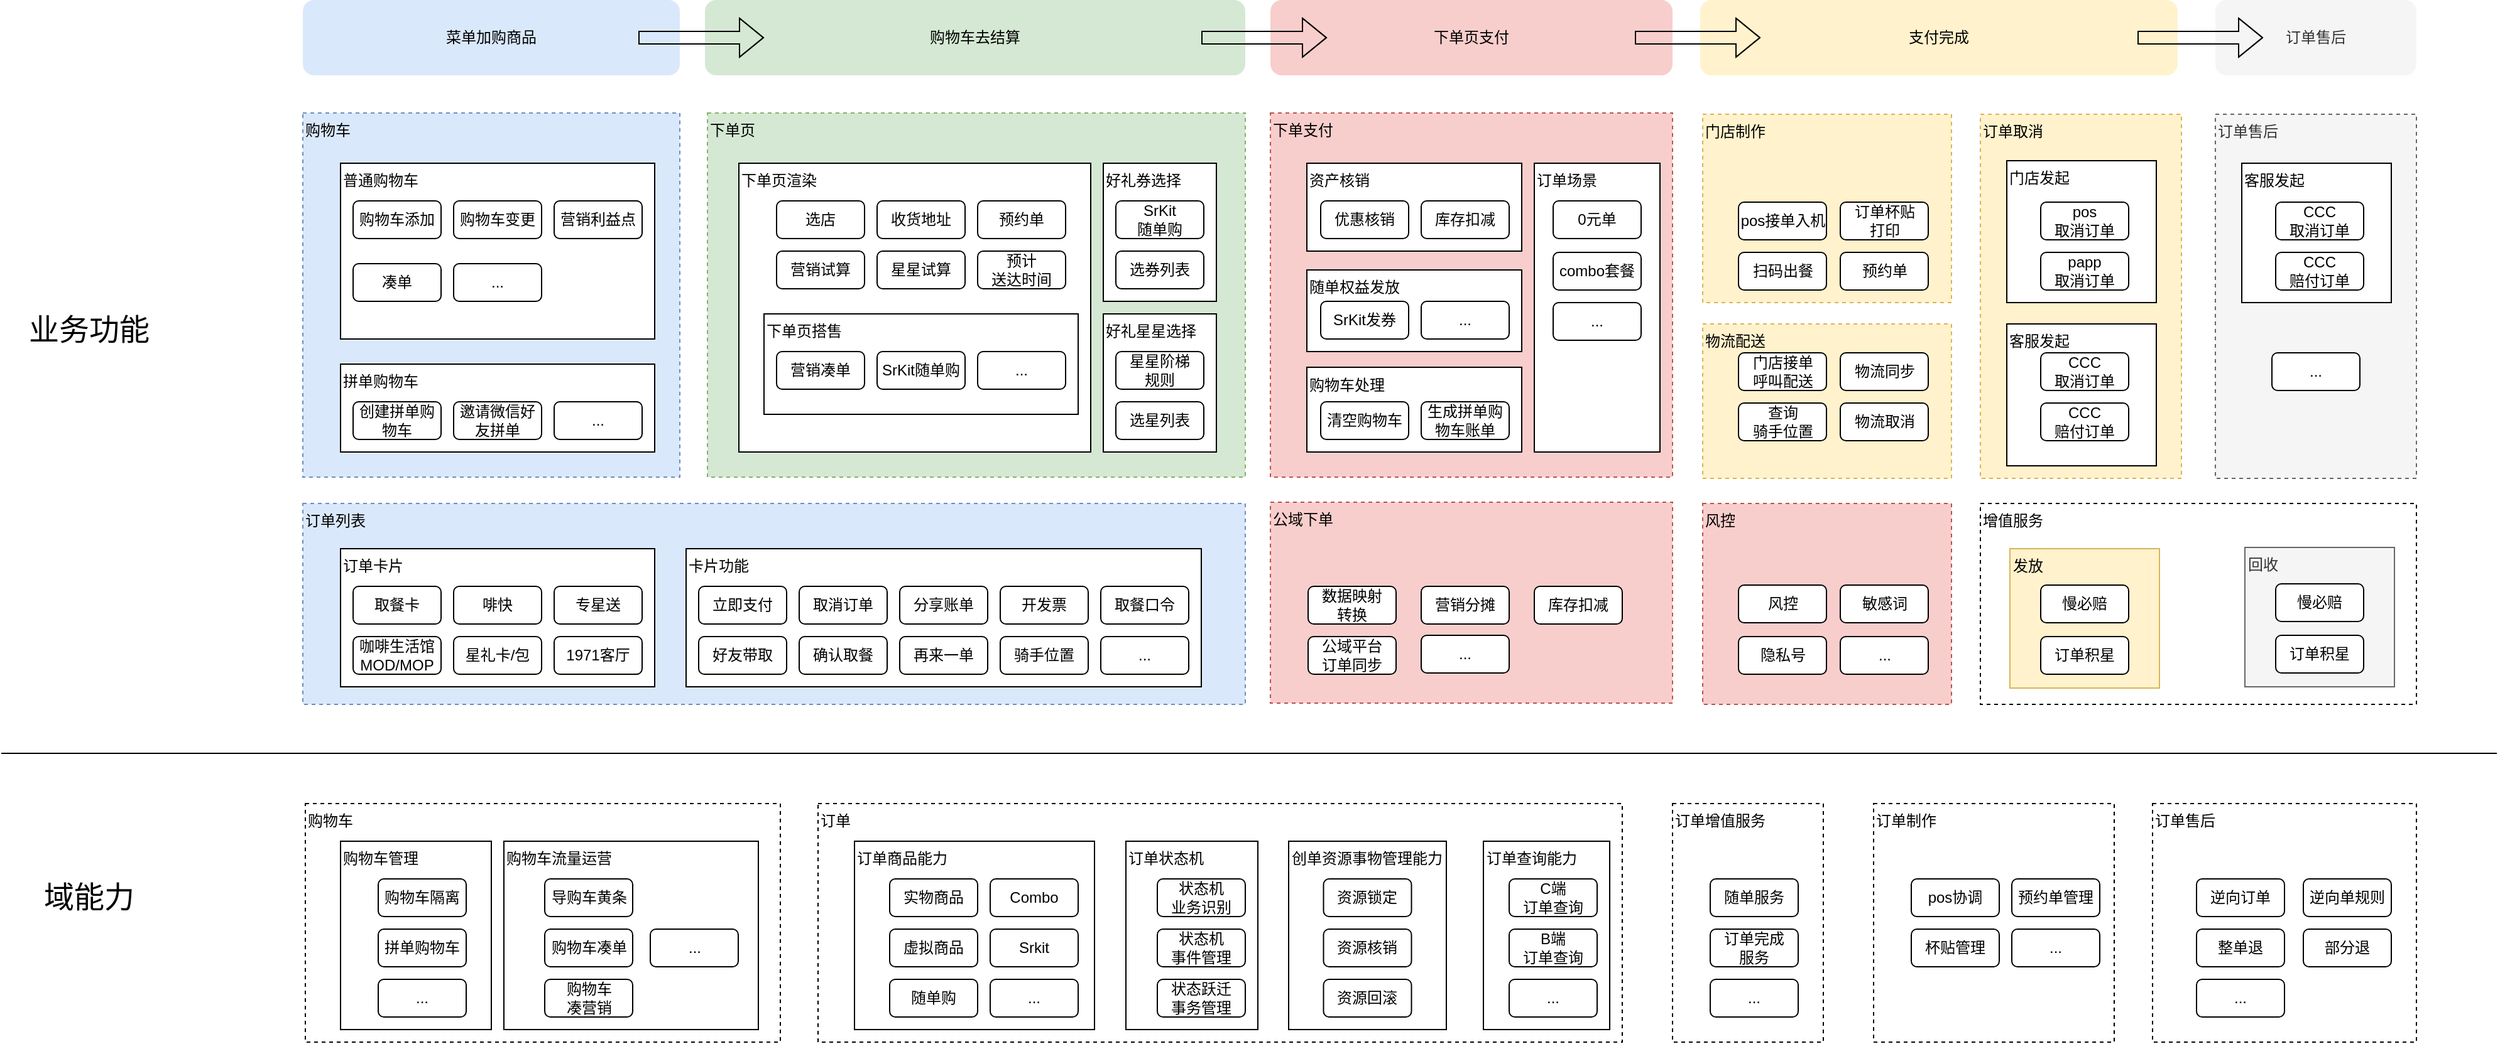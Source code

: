 <mxfile version="24.7.17" pages="3">
  <diagram name="业务架构" id="zM9QdIvhza68kWxz84_e">
    <mxGraphModel dx="2261" dy="1964" grid="1" gridSize="10" guides="1" tooltips="1" connect="1" arrows="1" fold="1" page="1" pageScale="1" pageWidth="827" pageHeight="1169" math="0" shadow="0">
      <root>
        <mxCell id="0" />
        <mxCell id="1" parent="0" />
        <mxCell id="LjXnA-BEZ40m3HbgkDNa-24" value="购物车去结算" style="rounded=1;whiteSpace=wrap;html=1;strokeColor=none;fillColor=#d5e8d4;" parent="1" vertex="1">
          <mxGeometry x="-200" y="-1120" width="430" height="60" as="geometry" />
        </mxCell>
        <mxCell id="QIBOZXKNHfg8SUblGaOP-6" value="购物车" style="rounded=0;whiteSpace=wrap;html=1;align=left;verticalAlign=top;dashed=1;" parent="1" vertex="1">
          <mxGeometry x="-518" y="-480" width="378" height="190" as="geometry" />
        </mxCell>
        <mxCell id="QIBOZXKNHfg8SUblGaOP-27" value="购物车流量运营" style="rounded=0;whiteSpace=wrap;html=1;align=left;verticalAlign=top;" parent="1" vertex="1">
          <mxGeometry x="-360" y="-450" width="202.5" height="150" as="geometry" />
        </mxCell>
        <mxCell id="QIBOZXKNHfg8SUblGaOP-26" value="购物车管理" style="rounded=0;whiteSpace=wrap;html=1;align=left;verticalAlign=top;" parent="1" vertex="1">
          <mxGeometry x="-490" y="-450" width="120" height="150" as="geometry" />
        </mxCell>
        <mxCell id="LjXnA-BEZ40m3HbgkDNa-1" value="下单支付" style="rounded=0;whiteSpace=wrap;html=1;verticalAlign=top;dashed=1;labelPosition=center;verticalLabelPosition=middle;align=left;spacingRight=0;shadow=0;glass=0;horizontal=1;fillColor=#f8cecc;strokeColor=#b85450;" parent="1" vertex="1">
          <mxGeometry x="250" y="-1030" width="320" height="290" as="geometry" />
        </mxCell>
        <mxCell id="QIBOZXKNHfg8SUblGaOP-3" value="订单场景" style="rounded=0;whiteSpace=wrap;html=1;align=left;verticalAlign=top;" parent="1" vertex="1">
          <mxGeometry x="460" y="-990" width="100" height="230" as="geometry" />
        </mxCell>
        <mxCell id="UXn8RysOJU6ISpbpQMmh-13" value="下单页" style="rounded=0;whiteSpace=wrap;html=1;verticalAlign=top;dashed=1;labelPosition=center;verticalLabelPosition=middle;align=left;spacingRight=0;shadow=0;glass=0;horizontal=1;fillColor=#d5e8d4;strokeColor=#82b366;" parent="1" vertex="1">
          <mxGeometry x="-198" y="-1030" width="428" height="290" as="geometry" />
        </mxCell>
        <mxCell id="UXn8RysOJU6ISpbpQMmh-8" value="购物车" style="rounded=0;whiteSpace=wrap;html=1;verticalAlign=top;dashed=1;labelPosition=center;verticalLabelPosition=middle;align=left;spacingRight=0;shadow=0;glass=0;horizontal=1;fillColor=#dae8fc;strokeColor=#6c8ebf;" parent="1" vertex="1">
          <mxGeometry x="-520" y="-1030" width="300" height="290" as="geometry" />
        </mxCell>
        <mxCell id="UXn8RysOJU6ISpbpQMmh-14" value="订单列表" style="rounded=0;whiteSpace=wrap;html=1;verticalAlign=top;dashed=1;labelPosition=center;verticalLabelPosition=middle;align=left;spacingRight=0;shadow=0;glass=0;horizontal=1;fillColor=#dae8fc;strokeColor=#6c8ebf;" parent="1" vertex="1">
          <mxGeometry x="-520" y="-719" width="750" height="160" as="geometry" />
        </mxCell>
        <mxCell id="UXn8RysOJU6ISpbpQMmh-96" value="订单取消" style="rounded=0;whiteSpace=wrap;html=1;verticalAlign=top;labelPosition=center;verticalLabelPosition=middle;align=left;spacingRight=0;shadow=0;glass=0;horizontal=1;dashed=1;fillColor=#fff2cc;strokeColor=#d6b656;" parent="1" vertex="1">
          <mxGeometry x="815" y="-1029" width="160" height="290" as="geometry" />
        </mxCell>
        <mxCell id="UXn8RysOJU6ISpbpQMmh-128" value="风控" style="rounded=0;whiteSpace=wrap;html=1;verticalAlign=top;dashed=1;labelPosition=center;verticalLabelPosition=middle;align=left;spacingRight=0;shadow=0;glass=0;horizontal=1;fillColor=#f8cecc;strokeColor=#b85450;" parent="1" vertex="1">
          <mxGeometry x="594" y="-719" width="198" height="160" as="geometry" />
        </mxCell>
        <mxCell id="UXn8RysOJU6ISpbpQMmh-133" value="门店制作" style="rounded=0;whiteSpace=wrap;html=1;verticalAlign=top;dashed=1;labelPosition=center;verticalLabelPosition=middle;align=left;spacingRight=0;shadow=0;glass=0;horizontal=1;fillColor=#fff2cc;strokeColor=#d6b656;" parent="1" vertex="1">
          <mxGeometry x="594" y="-1029" width="198" height="150" as="geometry" />
        </mxCell>
        <mxCell id="UXn8RysOJU6ISpbpQMmh-134" value="物流配送" style="rounded=0;whiteSpace=wrap;html=1;verticalAlign=top;dashed=1;labelPosition=center;verticalLabelPosition=middle;align=left;spacingRight=0;shadow=0;glass=0;horizontal=1;fillColor=#fff2cc;strokeColor=#d6b656;" parent="1" vertex="1">
          <mxGeometry x="594" y="-862" width="198" height="123" as="geometry" />
        </mxCell>
        <mxCell id="UXn8RysOJU6ISpbpQMmh-154" value="增值服务" style="rounded=0;whiteSpace=wrap;html=1;verticalAlign=top;dashed=1;labelPosition=center;verticalLabelPosition=middle;align=left;spacingRight=0;shadow=0;glass=0;horizontal=1;" parent="1" vertex="1">
          <mxGeometry x="815" y="-719" width="347" height="160" as="geometry" />
        </mxCell>
        <mxCell id="LjXnA-BEZ40m3HbgkDNa-3" value="公域下单" style="rounded=0;whiteSpace=wrap;html=1;verticalAlign=top;dashed=1;labelPosition=center;verticalLabelPosition=middle;align=left;spacingRight=0;shadow=0;glass=0;horizontal=1;fillColor=#f8cecc;strokeColor=#b85450;" parent="1" vertex="1">
          <mxGeometry x="250" y="-720" width="320" height="160" as="geometry" />
        </mxCell>
        <mxCell id="LjXnA-BEZ40m3HbgkDNa-41" value="订单售后" style="rounded=0;whiteSpace=wrap;html=1;verticalAlign=top;dashed=1;labelPosition=center;verticalLabelPosition=middle;align=left;spacingRight=0;shadow=0;glass=0;horizontal=1;fillColor=#f5f5f5;fontColor=#333333;strokeColor=#666666;" parent="1" vertex="1">
          <mxGeometry x="1002" y="-1029" width="160" height="290" as="geometry" />
        </mxCell>
        <mxCell id="LjXnA-BEZ40m3HbgkDNa-20" value="购物车处理" style="rounded=0;whiteSpace=wrap;html=1;align=left;verticalAlign=top;" parent="1" vertex="1">
          <mxGeometry x="279" y="-827.5" width="171" height="67.5" as="geometry" />
        </mxCell>
        <mxCell id="LjXnA-BEZ40m3HbgkDNa-19" value="随单权益发放" style="rounded=0;whiteSpace=wrap;html=1;align=left;verticalAlign=top;" parent="1" vertex="1">
          <mxGeometry x="279" y="-905" width="171" height="65" as="geometry" />
        </mxCell>
        <mxCell id="LjXnA-BEZ40m3HbgkDNa-18" value="资产核销" style="rounded=0;whiteSpace=wrap;html=1;align=left;verticalAlign=top;" parent="1" vertex="1">
          <mxGeometry x="279" y="-990" width="171" height="70" as="geometry" />
        </mxCell>
        <mxCell id="UXn8RysOJU6ISpbpQMmh-153" value="门店发起" style="rounded=0;whiteSpace=wrap;html=1;verticalAlign=top;labelPosition=center;verticalLabelPosition=middle;align=left;spacingRight=0;shadow=0;glass=0;horizontal=1;" parent="1" vertex="1">
          <mxGeometry x="836" y="-992" width="119" height="113" as="geometry" />
        </mxCell>
        <mxCell id="UXn8RysOJU6ISpbpQMmh-151" value="客服发起" style="rounded=0;whiteSpace=wrap;html=1;verticalAlign=top;labelPosition=center;verticalLabelPosition=middle;align=left;spacingRight=0;shadow=0;glass=0;horizontal=1;" parent="1" vertex="1">
          <mxGeometry x="836" y="-862" width="119" height="113" as="geometry" />
        </mxCell>
        <mxCell id="UXn8RysOJU6ISpbpQMmh-7" value="拼单购物车" style="rounded=0;whiteSpace=wrap;html=1;align=left;verticalAlign=top;" parent="1" vertex="1">
          <mxGeometry x="-490" y="-830" width="250" height="70" as="geometry" />
        </mxCell>
        <mxCell id="UXn8RysOJU6ISpbpQMmh-20" value="创建&lt;span style=&quot;background-color: initial;&quot;&gt;拼单购物车&lt;/span&gt;" style="rounded=1;whiteSpace=wrap;html=1;" parent="1" vertex="1">
          <mxGeometry x="-480" y="-800" width="70" height="30" as="geometry" />
        </mxCell>
        <mxCell id="UXn8RysOJU6ISpbpQMmh-21" value="邀请&lt;span style=&quot;background-color: initial;&quot;&gt;微信好友拼单&lt;/span&gt;" style="rounded=1;whiteSpace=wrap;html=1;" parent="1" vertex="1">
          <mxGeometry x="-400" y="-800" width="70" height="30" as="geometry" />
        </mxCell>
        <mxCell id="UXn8RysOJU6ISpbpQMmh-23" value="普通购物车" style="rounded=0;whiteSpace=wrap;html=1;align=left;verticalAlign=top;" parent="1" vertex="1">
          <mxGeometry x="-490" y="-990" width="250" height="140" as="geometry" />
        </mxCell>
        <mxCell id="UXn8RysOJU6ISpbpQMmh-24" value="购物车添加" style="rounded=1;whiteSpace=wrap;html=1;" parent="1" vertex="1">
          <mxGeometry x="-480" y="-960" width="70" height="30" as="geometry" />
        </mxCell>
        <mxCell id="UXn8RysOJU6ISpbpQMmh-25" value="购物车变更" style="rounded=1;whiteSpace=wrap;html=1;" parent="1" vertex="1">
          <mxGeometry x="-400" y="-960" width="70" height="30" as="geometry" />
        </mxCell>
        <mxCell id="UXn8RysOJU6ISpbpQMmh-26" value="..." style="rounded=1;whiteSpace=wrap;html=1;" parent="1" vertex="1">
          <mxGeometry x="-400" y="-910" width="70" height="30" as="geometry" />
        </mxCell>
        <mxCell id="UXn8RysOJU6ISpbpQMmh-27" value="..." style="rounded=1;whiteSpace=wrap;html=1;" parent="1" vertex="1">
          <mxGeometry x="-320" y="-800" width="70" height="30" as="geometry" />
        </mxCell>
        <mxCell id="UXn8RysOJU6ISpbpQMmh-29" value="营销利益点" style="rounded=1;whiteSpace=wrap;html=1;" parent="1" vertex="1">
          <mxGeometry x="-320" y="-960" width="70" height="30" as="geometry" />
        </mxCell>
        <mxCell id="UXn8RysOJU6ISpbpQMmh-30" value="凑单" style="rounded=1;whiteSpace=wrap;html=1;" parent="1" vertex="1">
          <mxGeometry x="-480" y="-910" width="70" height="30" as="geometry" />
        </mxCell>
        <mxCell id="UXn8RysOJU6ISpbpQMmh-53" value="订单&lt;span style=&quot;background-color: initial;&quot;&gt;卡片&lt;/span&gt;" style="rounded=0;whiteSpace=wrap;html=1;align=left;verticalAlign=top;" parent="1" vertex="1">
          <mxGeometry x="-490" y="-683" width="250" height="110" as="geometry" />
        </mxCell>
        <mxCell id="UXn8RysOJU6ISpbpQMmh-61" value="下单页渲染" style="rounded=0;whiteSpace=wrap;html=1;align=left;verticalAlign=top;" parent="1" vertex="1">
          <mxGeometry x="-173" y="-990" width="280" height="230" as="geometry" />
        </mxCell>
        <mxCell id="UXn8RysOJU6ISpbpQMmh-62" value="好礼星星选择" style="rounded=0;whiteSpace=wrap;html=1;align=left;verticalAlign=top;" parent="1" vertex="1">
          <mxGeometry x="117" y="-870" width="90" height="110" as="geometry" />
        </mxCell>
        <mxCell id="UXn8RysOJU6ISpbpQMmh-63" value="星星&lt;span style=&quot;background-color: initial;&quot;&gt;阶梯&lt;/span&gt;&lt;div&gt;&lt;span style=&quot;background-color: initial;&quot;&gt;规则&lt;/span&gt;&lt;/div&gt;" style="rounded=1;whiteSpace=wrap;html=1;" parent="1" vertex="1">
          <mxGeometry x="127" y="-840" width="70" height="30" as="geometry" />
        </mxCell>
        <mxCell id="UXn8RysOJU6ISpbpQMmh-64" value="选星列表" style="rounded=1;whiteSpace=wrap;html=1;" parent="1" vertex="1">
          <mxGeometry x="127" y="-800" width="70" height="30" as="geometry" />
        </mxCell>
        <mxCell id="UXn8RysOJU6ISpbpQMmh-65" value="下单页搭售" style="rounded=0;whiteSpace=wrap;html=1;align=left;verticalAlign=top;" parent="1" vertex="1">
          <mxGeometry x="-153" y="-870" width="250" height="80" as="geometry" />
        </mxCell>
        <mxCell id="UXn8RysOJU6ISpbpQMmh-66" value="营销凑单" style="rounded=1;whiteSpace=wrap;html=1;" parent="1" vertex="1">
          <mxGeometry x="-143" y="-840" width="70" height="30" as="geometry" />
        </mxCell>
        <mxCell id="UXn8RysOJU6ISpbpQMmh-67" value="SrKit随单购" style="rounded=1;whiteSpace=wrap;html=1;" parent="1" vertex="1">
          <mxGeometry x="-63" y="-840" width="70" height="30" as="geometry" />
        </mxCell>
        <mxCell id="UXn8RysOJU6ISpbpQMmh-68" value="..." style="rounded=1;whiteSpace=wrap;html=1;" parent="1" vertex="1">
          <mxGeometry x="17" y="-840" width="70" height="30" as="geometry" />
        </mxCell>
        <mxCell id="UXn8RysOJU6ISpbpQMmh-69" value="好礼券选择" style="rounded=0;whiteSpace=wrap;html=1;align=left;verticalAlign=top;" parent="1" vertex="1">
          <mxGeometry x="117" y="-990" width="90" height="110" as="geometry" />
        </mxCell>
        <mxCell id="UXn8RysOJU6ISpbpQMmh-70" value="SrKit&lt;div&gt;随单购&lt;/div&gt;" style="rounded=1;whiteSpace=wrap;html=1;" parent="1" vertex="1">
          <mxGeometry x="127" y="-960" width="70" height="30" as="geometry" />
        </mxCell>
        <mxCell id="UXn8RysOJU6ISpbpQMmh-71" value="选券列表" style="rounded=1;whiteSpace=wrap;html=1;" parent="1" vertex="1">
          <mxGeometry x="127" y="-920" width="70" height="30" as="geometry" />
        </mxCell>
        <mxCell id="UXn8RysOJU6ISpbpQMmh-72" value="选店" style="rounded=1;whiteSpace=wrap;html=1;" parent="1" vertex="1">
          <mxGeometry x="-143" y="-960" width="70" height="30" as="geometry" />
        </mxCell>
        <mxCell id="UXn8RysOJU6ISpbpQMmh-73" value="收货地址" style="rounded=1;whiteSpace=wrap;html=1;" parent="1" vertex="1">
          <mxGeometry x="-63" y="-960" width="70" height="30" as="geometry" />
        </mxCell>
        <mxCell id="UXn8RysOJU6ISpbpQMmh-74" value="预约单" style="rounded=1;whiteSpace=wrap;html=1;" parent="1" vertex="1">
          <mxGeometry x="17" y="-960" width="70" height="30" as="geometry" />
        </mxCell>
        <mxCell id="UXn8RysOJU6ISpbpQMmh-75" value="营销试算" style="rounded=1;whiteSpace=wrap;html=1;" parent="1" vertex="1">
          <mxGeometry x="-143" y="-920" width="70" height="30" as="geometry" />
        </mxCell>
        <mxCell id="UXn8RysOJU6ISpbpQMmh-76" value="星星试算" style="rounded=1;whiteSpace=wrap;html=1;" parent="1" vertex="1">
          <mxGeometry x="-63" y="-920" width="70" height="30" as="geometry" />
        </mxCell>
        <mxCell id="UXn8RysOJU6ISpbpQMmh-77" value="预计&lt;div&gt;送达时间&lt;/div&gt;" style="rounded=1;whiteSpace=wrap;html=1;" parent="1" vertex="1">
          <mxGeometry x="17" y="-920" width="70" height="30" as="geometry" />
        </mxCell>
        <mxCell id="UXn8RysOJU6ISpbpQMmh-78" value="卡片&lt;span style=&quot;background-color: initial;&quot;&gt;功能&lt;/span&gt;" style="rounded=0;whiteSpace=wrap;html=1;align=left;verticalAlign=top;" parent="1" vertex="1">
          <mxGeometry x="-215" y="-683" width="410" height="110" as="geometry" />
        </mxCell>
        <mxCell id="UXn8RysOJU6ISpbpQMmh-79" value="取餐卡" style="rounded=1;whiteSpace=wrap;html=1;" parent="1" vertex="1">
          <mxGeometry x="-480" y="-653" width="70" height="30" as="geometry" />
        </mxCell>
        <mxCell id="UXn8RysOJU6ISpbpQMmh-80" value="啡快" style="rounded=1;whiteSpace=wrap;html=1;" parent="1" vertex="1">
          <mxGeometry x="-400" y="-653" width="70" height="30" as="geometry" />
        </mxCell>
        <mxCell id="UXn8RysOJU6ISpbpQMmh-81" value="咖啡生活馆&lt;div&gt;MOD/MOP&lt;/div&gt;" style="rounded=1;whiteSpace=wrap;html=1;" parent="1" vertex="1">
          <mxGeometry x="-480" y="-613" width="70" height="30" as="geometry" />
        </mxCell>
        <mxCell id="UXn8RysOJU6ISpbpQMmh-82" value="星礼卡/包" style="rounded=1;whiteSpace=wrap;html=1;" parent="1" vertex="1">
          <mxGeometry x="-400" y="-613" width="70" height="30" as="geometry" />
        </mxCell>
        <mxCell id="UXn8RysOJU6ISpbpQMmh-83" value="专星送" style="rounded=1;whiteSpace=wrap;html=1;" parent="1" vertex="1">
          <mxGeometry x="-320" y="-653" width="70" height="30" as="geometry" />
        </mxCell>
        <mxCell id="UXn8RysOJU6ISpbpQMmh-84" value="1971客厅" style="rounded=1;whiteSpace=wrap;html=1;" parent="1" vertex="1">
          <mxGeometry x="-320" y="-613" width="70" height="30" as="geometry" />
        </mxCell>
        <mxCell id="UXn8RysOJU6ISpbpQMmh-85" value="立即支付" style="rounded=1;whiteSpace=wrap;html=1;" parent="1" vertex="1">
          <mxGeometry x="-205" y="-653" width="70" height="30" as="geometry" />
        </mxCell>
        <mxCell id="UXn8RysOJU6ISpbpQMmh-86" value="取消订单" style="rounded=1;whiteSpace=wrap;html=1;" parent="1" vertex="1">
          <mxGeometry x="-125" y="-653" width="70" height="30" as="geometry" />
        </mxCell>
        <mxCell id="UXn8RysOJU6ISpbpQMmh-87" value="好友带取" style="rounded=1;whiteSpace=wrap;html=1;" parent="1" vertex="1">
          <mxGeometry x="-205" y="-613" width="70" height="30" as="geometry" />
        </mxCell>
        <mxCell id="UXn8RysOJU6ISpbpQMmh-88" value="确认取餐" style="rounded=1;whiteSpace=wrap;html=1;" parent="1" vertex="1">
          <mxGeometry x="-125" y="-613" width="70" height="30" as="geometry" />
        </mxCell>
        <mxCell id="UXn8RysOJU6ISpbpQMmh-89" value="分享账单" style="rounded=1;whiteSpace=wrap;html=1;" parent="1" vertex="1">
          <mxGeometry x="-45" y="-653" width="70" height="30" as="geometry" />
        </mxCell>
        <mxCell id="UXn8RysOJU6ISpbpQMmh-90" value="开发票" style="rounded=1;whiteSpace=wrap;html=1;" parent="1" vertex="1">
          <mxGeometry x="35" y="-653" width="70" height="30" as="geometry" />
        </mxCell>
        <mxCell id="UXn8RysOJU6ISpbpQMmh-91" value="再来一单" style="rounded=1;whiteSpace=wrap;html=1;" parent="1" vertex="1">
          <mxGeometry x="-45" y="-613" width="70" height="30" as="geometry" />
        </mxCell>
        <mxCell id="UXn8RysOJU6ISpbpQMmh-93" value="取餐口令" style="rounded=1;whiteSpace=wrap;html=1;" parent="1" vertex="1">
          <mxGeometry x="115" y="-653" width="70" height="30" as="geometry" />
        </mxCell>
        <mxCell id="UXn8RysOJU6ISpbpQMmh-94" value="骑手位置" style="rounded=1;whiteSpace=wrap;html=1;" parent="1" vertex="1">
          <mxGeometry x="35" y="-613" width="70" height="30" as="geometry" />
        </mxCell>
        <mxCell id="UXn8RysOJU6ISpbpQMmh-97" value="pos&lt;div&gt;取消订单&lt;/div&gt;" style="rounded=1;whiteSpace=wrap;html=1;" parent="1" vertex="1">
          <mxGeometry x="863" y="-959" width="70" height="30" as="geometry" />
        </mxCell>
        <mxCell id="UXn8RysOJU6ISpbpQMmh-98" value="papp&lt;div&gt;取消订单&lt;/div&gt;" style="rounded=1;whiteSpace=wrap;html=1;" parent="1" vertex="1">
          <mxGeometry x="863" y="-919" width="70" height="30" as="geometry" />
        </mxCell>
        <mxCell id="UXn8RysOJU6ISpbpQMmh-100" value="CCC&lt;div&gt;取消订单&lt;/div&gt;" style="rounded=1;whiteSpace=wrap;html=1;" parent="1" vertex="1">
          <mxGeometry x="863" y="-839" width="70" height="30" as="geometry" />
        </mxCell>
        <mxCell id="UXn8RysOJU6ISpbpQMmh-101" value="CCC&lt;div&gt;赔付订单&lt;/div&gt;" style="rounded=1;whiteSpace=wrap;html=1;" parent="1" vertex="1">
          <mxGeometry x="863" y="-799" width="70" height="30" as="geometry" />
        </mxCell>
        <mxCell id="UXn8RysOJU6ISpbpQMmh-130" value="风控" style="rounded=1;whiteSpace=wrap;html=1;" parent="1" vertex="1">
          <mxGeometry x="622.5" y="-654" width="70" height="30" as="geometry" />
        </mxCell>
        <mxCell id="UXn8RysOJU6ISpbpQMmh-132" value="..." style="rounded=1;whiteSpace=wrap;html=1;" parent="1" vertex="1">
          <mxGeometry x="115" y="-613" width="70" height="30" as="geometry" />
        </mxCell>
        <mxCell id="UXn8RysOJU6ISpbpQMmh-135" value="pos接单入机" style="rounded=1;whiteSpace=wrap;html=1;" parent="1" vertex="1">
          <mxGeometry x="622.5" y="-959" width="70" height="30" as="geometry" />
        </mxCell>
        <mxCell id="UXn8RysOJU6ISpbpQMmh-136" value="订单&lt;span style=&quot;background-color: initial;&quot;&gt;杯贴&lt;/span&gt;&lt;div&gt;&lt;span style=&quot;background-color: initial;&quot;&gt;打印&lt;/span&gt;&lt;/div&gt;" style="rounded=1;whiteSpace=wrap;html=1;" parent="1" vertex="1">
          <mxGeometry x="703.5" y="-959" width="70" height="30" as="geometry" />
        </mxCell>
        <mxCell id="UXn8RysOJU6ISpbpQMmh-137" value="扫码出餐" style="rounded=1;whiteSpace=wrap;html=1;" parent="1" vertex="1">
          <mxGeometry x="622.5" y="-919" width="70" height="30" as="geometry" />
        </mxCell>
        <mxCell id="UXn8RysOJU6ISpbpQMmh-140" value="物流同步" style="rounded=1;whiteSpace=wrap;html=1;" parent="1" vertex="1">
          <mxGeometry x="703.5" y="-839" width="70" height="30" as="geometry" />
        </mxCell>
        <mxCell id="UXn8RysOJU6ISpbpQMmh-141" value="查询&lt;div&gt;骑手位置&lt;/div&gt;" style="rounded=1;whiteSpace=wrap;html=1;" parent="1" vertex="1">
          <mxGeometry x="622.5" y="-799" width="70" height="30" as="geometry" />
        </mxCell>
        <mxCell id="UXn8RysOJU6ISpbpQMmh-143" value="预约单" style="rounded=1;whiteSpace=wrap;html=1;" parent="1" vertex="1">
          <mxGeometry x="703.5" y="-919" width="70" height="30" as="geometry" />
        </mxCell>
        <mxCell id="UXn8RysOJU6ISpbpQMmh-147" value="门店接单&lt;div&gt;呼叫配送&lt;/div&gt;" style="rounded=1;whiteSpace=wrap;html=1;" parent="1" vertex="1">
          <mxGeometry x="622.5" y="-839" width="70" height="30" as="geometry" />
        </mxCell>
        <mxCell id="LjXnA-BEZ40m3HbgkDNa-50" value="发放" style="rounded=0;whiteSpace=wrap;html=1;verticalAlign=top;labelPosition=center;verticalLabelPosition=middle;align=left;spacingRight=0;shadow=0;glass=0;horizontal=1;fillColor=#fff2cc;strokeColor=#d6b656;" parent="1" vertex="1">
          <mxGeometry x="838.5" y="-683" width="119" height="111" as="geometry" />
        </mxCell>
        <mxCell id="UXn8RysOJU6ISpbpQMmh-158" value="敏感词" style="rounded=1;whiteSpace=wrap;html=1;" parent="1" vertex="1">
          <mxGeometry x="703.5" y="-654" width="70" height="30" as="geometry" />
        </mxCell>
        <mxCell id="UXn8RysOJU6ISpbpQMmh-159" value="隐私号" style="rounded=1;whiteSpace=wrap;html=1;" parent="1" vertex="1">
          <mxGeometry x="622.5" y="-613" width="70" height="30" as="geometry" />
        </mxCell>
        <mxCell id="UXn8RysOJU6ISpbpQMmh-160" value="..." style="rounded=1;whiteSpace=wrap;html=1;" parent="1" vertex="1">
          <mxGeometry x="703.5" y="-613" width="70" height="30" as="geometry" />
        </mxCell>
        <mxCell id="UXn8RysOJU6ISpbpQMmh-161" value="慢必赔" style="rounded=1;whiteSpace=wrap;html=1;" parent="1" vertex="1">
          <mxGeometry x="863" y="-654" width="70" height="30" as="geometry" />
        </mxCell>
        <mxCell id="UXn8RysOJU6ISpbpQMmh-162" value="订单积星" style="rounded=1;whiteSpace=wrap;html=1;" parent="1" vertex="1">
          <mxGeometry x="863" y="-613" width="70" height="30" as="geometry" />
        </mxCell>
        <mxCell id="LjXnA-BEZ40m3HbgkDNa-4" value="营销&lt;span style=&quot;background-color: initial;&quot;&gt;分摊&lt;/span&gt;" style="rounded=1;whiteSpace=wrap;html=1;" parent="1" vertex="1">
          <mxGeometry x="370" y="-653" width="70" height="30" as="geometry" />
        </mxCell>
        <mxCell id="LjXnA-BEZ40m3HbgkDNa-5" value="&lt;div&gt;数据映射&lt;/div&gt;&lt;div&gt;&lt;span style=&quot;background-color: initial;&quot;&gt;转换&lt;/span&gt;&lt;/div&gt;" style="rounded=1;whiteSpace=wrap;html=1;" parent="1" vertex="1">
          <mxGeometry x="280" y="-653" width="70" height="30" as="geometry" />
        </mxCell>
        <mxCell id="LjXnA-BEZ40m3HbgkDNa-6" value="库存扣减" style="rounded=1;whiteSpace=wrap;html=1;" parent="1" vertex="1">
          <mxGeometry x="460" y="-653" width="70" height="30" as="geometry" />
        </mxCell>
        <mxCell id="LjXnA-BEZ40m3HbgkDNa-8" value="优惠核销" style="rounded=1;whiteSpace=wrap;html=1;" parent="1" vertex="1">
          <mxGeometry x="290" y="-960" width="70" height="30" as="geometry" />
        </mxCell>
        <mxCell id="LjXnA-BEZ40m3HbgkDNa-10" value="库存扣减" style="rounded=1;whiteSpace=wrap;html=1;" parent="1" vertex="1">
          <mxGeometry x="370" y="-960" width="70" height="30" as="geometry" />
        </mxCell>
        <mxCell id="LjXnA-BEZ40m3HbgkDNa-11" value="清空购物车" style="rounded=1;whiteSpace=wrap;html=1;" parent="1" vertex="1">
          <mxGeometry x="290" y="-800" width="70" height="30" as="geometry" />
        </mxCell>
        <mxCell id="LjXnA-BEZ40m3HbgkDNa-12" value="0元单" style="rounded=1;whiteSpace=wrap;html=1;" parent="1" vertex="1">
          <mxGeometry x="475" y="-960" width="70" height="30" as="geometry" />
        </mxCell>
        <mxCell id="LjXnA-BEZ40m3HbgkDNa-16" value="生成拼单购物车账单" style="rounded=1;whiteSpace=wrap;html=1;" parent="1" vertex="1">
          <mxGeometry x="370" y="-800" width="70" height="30" as="geometry" />
        </mxCell>
        <mxCell id="LjXnA-BEZ40m3HbgkDNa-17" value="SrKit发券" style="rounded=1;whiteSpace=wrap;html=1;" parent="1" vertex="1">
          <mxGeometry x="290" y="-880" width="70" height="30" as="geometry" />
        </mxCell>
        <mxCell id="LjXnA-BEZ40m3HbgkDNa-21" value="公域平台&lt;div&gt;订单&lt;span style=&quot;background-color: initial;&quot;&gt;同步&lt;/span&gt;&lt;/div&gt;" style="rounded=1;whiteSpace=wrap;html=1;" parent="1" vertex="1">
          <mxGeometry x="280" y="-613" width="70" height="30" as="geometry" />
        </mxCell>
        <mxCell id="LjXnA-BEZ40m3HbgkDNa-22" value="..." style="rounded=1;whiteSpace=wrap;html=1;" parent="1" vertex="1">
          <mxGeometry x="370" y="-614" width="70" height="30" as="geometry" />
        </mxCell>
        <mxCell id="LjXnA-BEZ40m3HbgkDNa-23" value="菜单加购商品" style="rounded=1;whiteSpace=wrap;html=1;strokeColor=none;fillColor=#dae8fc;" parent="1" vertex="1">
          <mxGeometry x="-520" y="-1120" width="300" height="60" as="geometry" />
        </mxCell>
        <mxCell id="LjXnA-BEZ40m3HbgkDNa-25" value="下单页支付" style="rounded=1;whiteSpace=wrap;html=1;strokeColor=none;fillColor=#f8cecc;" parent="1" vertex="1">
          <mxGeometry x="250" y="-1120" width="320" height="60" as="geometry" />
        </mxCell>
        <mxCell id="LjXnA-BEZ40m3HbgkDNa-26" value="支付完成" style="rounded=1;whiteSpace=wrap;html=1;strokeColor=none;fillColor=#fff2cc;" parent="1" vertex="1">
          <mxGeometry x="592" y="-1120" width="380" height="60" as="geometry" />
        </mxCell>
        <mxCell id="LjXnA-BEZ40m3HbgkDNa-27" value="" style="shape=flexArrow;endArrow=classic;html=1;rounded=0;" parent="1" edge="1">
          <mxGeometry width="50" height="50" relative="1" as="geometry">
            <mxPoint x="-253" y="-1090" as="sourcePoint" />
            <mxPoint x="-153" y="-1090" as="targetPoint" />
            <Array as="points">
              <mxPoint x="-143" y="-1090" />
            </Array>
          </mxGeometry>
        </mxCell>
        <mxCell id="LjXnA-BEZ40m3HbgkDNa-30" value="" style="shape=flexArrow;endArrow=classic;html=1;rounded=0;" parent="1" edge="1">
          <mxGeometry width="50" height="50" relative="1" as="geometry">
            <mxPoint x="195" y="-1090" as="sourcePoint" />
            <mxPoint x="295" y="-1090" as="targetPoint" />
            <Array as="points">
              <mxPoint x="305" y="-1090" />
            </Array>
          </mxGeometry>
        </mxCell>
        <mxCell id="LjXnA-BEZ40m3HbgkDNa-31" value="" style="shape=flexArrow;endArrow=classic;html=1;rounded=0;" parent="1" edge="1">
          <mxGeometry width="50" height="50" relative="1" as="geometry">
            <mxPoint x="540" y="-1090" as="sourcePoint" />
            <mxPoint x="640" y="-1090" as="targetPoint" />
            <Array as="points">
              <mxPoint x="650" y="-1090" />
            </Array>
          </mxGeometry>
        </mxCell>
        <mxCell id="LjXnA-BEZ40m3HbgkDNa-32" value="订单售后" style="rounded=1;whiteSpace=wrap;html=1;strokeColor=none;fillColor=#f5f5f5;fontColor=#333333;" parent="1" vertex="1">
          <mxGeometry x="1002" y="-1120" width="160" height="60" as="geometry" />
        </mxCell>
        <mxCell id="LjXnA-BEZ40m3HbgkDNa-42" value="客服发起" style="rounded=0;whiteSpace=wrap;html=1;verticalAlign=top;labelPosition=center;verticalLabelPosition=middle;align=left;spacingRight=0;shadow=0;glass=0;horizontal=1;" parent="1" vertex="1">
          <mxGeometry x="1023" y="-990" width="119" height="111" as="geometry" />
        </mxCell>
        <mxCell id="LjXnA-BEZ40m3HbgkDNa-44" value="CCC&lt;div&gt;取消订单&lt;/div&gt;" style="rounded=1;whiteSpace=wrap;html=1;" parent="1" vertex="1">
          <mxGeometry x="1050" y="-959" width="70" height="30" as="geometry" />
        </mxCell>
        <mxCell id="LjXnA-BEZ40m3HbgkDNa-45" value="CCC&lt;div&gt;赔付订单&lt;/div&gt;" style="rounded=1;whiteSpace=wrap;html=1;" parent="1" vertex="1">
          <mxGeometry x="1050" y="-919" width="70" height="30" as="geometry" />
        </mxCell>
        <mxCell id="LjXnA-BEZ40m3HbgkDNa-48" value="..." style="rounded=1;whiteSpace=wrap;html=1;" parent="1" vertex="1">
          <mxGeometry x="1047" y="-839" width="70" height="30" as="geometry" />
        </mxCell>
        <mxCell id="LjXnA-BEZ40m3HbgkDNa-49" value="" style="shape=flexArrow;endArrow=classic;html=1;rounded=0;" parent="1" edge="1">
          <mxGeometry width="50" height="50" relative="1" as="geometry">
            <mxPoint x="940" y="-1090" as="sourcePoint" />
            <mxPoint x="1040" y="-1090" as="targetPoint" />
            <Array as="points">
              <mxPoint x="1050" y="-1090" />
            </Array>
          </mxGeometry>
        </mxCell>
        <mxCell id="LjXnA-BEZ40m3HbgkDNa-51" value="回收" style="rounded=0;whiteSpace=wrap;html=1;verticalAlign=top;labelPosition=center;verticalLabelPosition=middle;align=left;spacingRight=0;shadow=0;glass=0;horizontal=1;fillColor=#f5f5f5;fontColor=#333333;strokeColor=#666666;" parent="1" vertex="1">
          <mxGeometry x="1025.5" y="-684" width="119" height="111" as="geometry" />
        </mxCell>
        <mxCell id="LjXnA-BEZ40m3HbgkDNa-52" value="慢必赔" style="rounded=1;whiteSpace=wrap;html=1;" parent="1" vertex="1">
          <mxGeometry x="1050" y="-655" width="70" height="30" as="geometry" />
        </mxCell>
        <mxCell id="LjXnA-BEZ40m3HbgkDNa-53" value="订单积星" style="rounded=1;whiteSpace=wrap;html=1;" parent="1" vertex="1">
          <mxGeometry x="1050" y="-614" width="70" height="30" as="geometry" />
        </mxCell>
        <mxCell id="LjXnA-BEZ40m3HbgkDNa-54" value="..." style="rounded=1;whiteSpace=wrap;html=1;" parent="1" vertex="1">
          <mxGeometry x="370" y="-880" width="70" height="30" as="geometry" />
        </mxCell>
        <mxCell id="UXn8RysOJU6ISpbpQMmh-157" value="物流取消" style="rounded=1;whiteSpace=wrap;html=1;" parent="1" vertex="1">
          <mxGeometry x="703.5" y="-799" width="70" height="30" as="geometry" />
        </mxCell>
        <mxCell id="QIBOZXKNHfg8SUblGaOP-1" value="combo套餐" style="rounded=1;whiteSpace=wrap;html=1;" parent="1" vertex="1">
          <mxGeometry x="475" y="-919" width="70" height="30" as="geometry" />
        </mxCell>
        <mxCell id="QIBOZXKNHfg8SUblGaOP-4" value="..." style="rounded=1;whiteSpace=wrap;html=1;" parent="1" vertex="1">
          <mxGeometry x="475" y="-879" width="70" height="30" as="geometry" />
        </mxCell>
        <mxCell id="QIBOZXKNHfg8SUblGaOP-5" value="订单" style="rounded=0;whiteSpace=wrap;html=1;align=left;verticalAlign=top;dashed=1;" parent="1" vertex="1">
          <mxGeometry x="-110" y="-480" width="640" height="190" as="geometry" />
        </mxCell>
        <mxCell id="QIBOZXKNHfg8SUblGaOP-9" value="订单增值服务" style="rounded=0;whiteSpace=wrap;html=1;align=left;verticalAlign=top;dashed=1;" parent="1" vertex="1">
          <mxGeometry x="570" y="-480" width="120" height="190" as="geometry" />
        </mxCell>
        <mxCell id="QIBOZXKNHfg8SUblGaOP-10" value="订单售后" style="rounded=0;whiteSpace=wrap;html=1;align=left;verticalAlign=top;dashed=1;" parent="1" vertex="1">
          <mxGeometry x="952" y="-480" width="210" height="190" as="geometry" />
        </mxCell>
        <mxCell id="QIBOZXKNHfg8SUblGaOP-11" value="订单制作" style="rounded=0;whiteSpace=wrap;html=1;align=left;verticalAlign=top;dashed=1;" parent="1" vertex="1">
          <mxGeometry x="730" y="-480" width="191.5" height="190" as="geometry" />
        </mxCell>
        <mxCell id="QIBOZXKNHfg8SUblGaOP-13" value="购物车隔离" style="rounded=1;whiteSpace=wrap;html=1;" parent="1" vertex="1">
          <mxGeometry x="-460" y="-420" width="70" height="30" as="geometry" />
        </mxCell>
        <mxCell id="QIBOZXKNHfg8SUblGaOP-14" value="订单商品&lt;span style=&quot;background-color: initial;&quot;&gt;能力&lt;/span&gt;" style="rounded=0;whiteSpace=wrap;html=1;align=left;verticalAlign=top;" parent="1" vertex="1">
          <mxGeometry x="-81" y="-450" width="191" height="150" as="geometry" />
        </mxCell>
        <mxCell id="QIBOZXKNHfg8SUblGaOP-16" value="导购车黄条" style="rounded=1;whiteSpace=wrap;html=1;" parent="1" vertex="1">
          <mxGeometry x="-327.5" y="-420" width="70" height="30" as="geometry" />
        </mxCell>
        <mxCell id="QIBOZXKNHfg8SUblGaOP-17" value="购物车凑单" style="rounded=1;whiteSpace=wrap;html=1;" parent="1" vertex="1">
          <mxGeometry x="-327.5" y="-380" width="70" height="30" as="geometry" />
        </mxCell>
        <mxCell id="QIBOZXKNHfg8SUblGaOP-18" value="购物车&lt;div&gt;凑营销&lt;/div&gt;" style="rounded=1;whiteSpace=wrap;html=1;" parent="1" vertex="1">
          <mxGeometry x="-327.5" y="-340" width="70" height="30" as="geometry" />
        </mxCell>
        <mxCell id="QIBOZXKNHfg8SUblGaOP-19" value="拼单购物车" style="rounded=1;whiteSpace=wrap;html=1;" parent="1" vertex="1">
          <mxGeometry x="-460" y="-380" width="70" height="30" as="geometry" />
        </mxCell>
        <mxCell id="QIBOZXKNHfg8SUblGaOP-21" value="随单&lt;span style=&quot;background-color: initial;&quot;&gt;服务&lt;/span&gt;" style="rounded=1;whiteSpace=wrap;html=1;" parent="1" vertex="1">
          <mxGeometry x="600" y="-420" width="70" height="30" as="geometry" />
        </mxCell>
        <mxCell id="QIBOZXKNHfg8SUblGaOP-23" value="创单资源事物管理能力" style="rounded=0;whiteSpace=wrap;html=1;align=left;verticalAlign=top;" parent="1" vertex="1">
          <mxGeometry x="264.5" y="-450" width="125.5" height="150" as="geometry" />
        </mxCell>
        <mxCell id="QIBOZXKNHfg8SUblGaOP-29" value="..." style="rounded=1;whiteSpace=wrap;html=1;" parent="1" vertex="1">
          <mxGeometry x="-243.5" y="-380" width="70" height="30" as="geometry" />
        </mxCell>
        <mxCell id="QIBOZXKNHfg8SUblGaOP-30" value="实物商品" style="rounded=1;whiteSpace=wrap;html=1;" parent="1" vertex="1">
          <mxGeometry x="-53" y="-420" width="70" height="30" as="geometry" />
        </mxCell>
        <mxCell id="QIBOZXKNHfg8SUblGaOP-31" value="Combo" style="rounded=1;whiteSpace=wrap;html=1;" parent="1" vertex="1">
          <mxGeometry x="27" y="-420" width="70" height="30" as="geometry" />
        </mxCell>
        <mxCell id="QIBOZXKNHfg8SUblGaOP-32" value="虚拟商品" style="rounded=1;whiteSpace=wrap;html=1;" parent="1" vertex="1">
          <mxGeometry x="-53" y="-380" width="70" height="30" as="geometry" />
        </mxCell>
        <mxCell id="QIBOZXKNHfg8SUblGaOP-33" value="Srkit" style="rounded=1;whiteSpace=wrap;html=1;" parent="1" vertex="1">
          <mxGeometry x="27" y="-380" width="70" height="30" as="geometry" />
        </mxCell>
        <mxCell id="QIBOZXKNHfg8SUblGaOP-34" value="随单购" style="rounded=1;whiteSpace=wrap;html=1;" parent="1" vertex="1">
          <mxGeometry x="-53" y="-340" width="70" height="30" as="geometry" />
        </mxCell>
        <mxCell id="QIBOZXKNHfg8SUblGaOP-35" value="..." style="rounded=1;whiteSpace=wrap;html=1;" parent="1" vertex="1">
          <mxGeometry x="-460" y="-340" width="70" height="30" as="geometry" />
        </mxCell>
        <mxCell id="QIBOZXKNHfg8SUblGaOP-37" value="订单状态机" style="rounded=0;whiteSpace=wrap;html=1;align=left;verticalAlign=top;" parent="1" vertex="1">
          <mxGeometry x="135" y="-450" width="105" height="150" as="geometry" />
        </mxCell>
        <mxCell id="QIBOZXKNHfg8SUblGaOP-39" value="..." style="rounded=1;whiteSpace=wrap;html=1;" parent="1" vertex="1">
          <mxGeometry x="27" y="-340" width="70" height="30" as="geometry" />
        </mxCell>
        <mxCell id="QIBOZXKNHfg8SUblGaOP-40" value="状态机&lt;div&gt;业务识别&lt;/div&gt;" style="rounded=1;whiteSpace=wrap;html=1;" parent="1" vertex="1">
          <mxGeometry x="160" y="-420" width="70" height="30" as="geometry" />
        </mxCell>
        <mxCell id="QIBOZXKNHfg8SUblGaOP-41" value="状态机&lt;div&gt;事件管理&lt;/div&gt;" style="rounded=1;whiteSpace=wrap;html=1;" parent="1" vertex="1">
          <mxGeometry x="160" y="-380" width="70" height="30" as="geometry" />
        </mxCell>
        <mxCell id="QIBOZXKNHfg8SUblGaOP-42" value="状态跃迁&lt;div&gt;事务管理&lt;/div&gt;" style="rounded=1;whiteSpace=wrap;html=1;" parent="1" vertex="1">
          <mxGeometry x="160" y="-340" width="70" height="30" as="geometry" />
        </mxCell>
        <mxCell id="QIBOZXKNHfg8SUblGaOP-43" value="资源锁定" style="rounded=1;whiteSpace=wrap;html=1;" parent="1" vertex="1">
          <mxGeometry x="292.25" y="-420" width="70" height="30" as="geometry" />
        </mxCell>
        <mxCell id="QIBOZXKNHfg8SUblGaOP-44" value="资源核销" style="rounded=1;whiteSpace=wrap;html=1;" parent="1" vertex="1">
          <mxGeometry x="292.25" y="-380" width="70" height="30" as="geometry" />
        </mxCell>
        <mxCell id="QIBOZXKNHfg8SUblGaOP-45" value="资源回滚" style="rounded=1;whiteSpace=wrap;html=1;" parent="1" vertex="1">
          <mxGeometry x="292.25" y="-340" width="70" height="30" as="geometry" />
        </mxCell>
        <mxCell id="QIBOZXKNHfg8SUblGaOP-46" value="订单完成&lt;div&gt;服务&lt;/div&gt;" style="rounded=1;whiteSpace=wrap;html=1;" parent="1" vertex="1">
          <mxGeometry x="600" y="-380" width="70" height="30" as="geometry" />
        </mxCell>
        <mxCell id="QIBOZXKNHfg8SUblGaOP-47" value="pos协调" style="rounded=1;whiteSpace=wrap;html=1;" parent="1" vertex="1">
          <mxGeometry x="760" y="-420" width="70" height="30" as="geometry" />
        </mxCell>
        <mxCell id="QIBOZXKNHfg8SUblGaOP-48" value="预约单管理" style="rounded=1;whiteSpace=wrap;html=1;" parent="1" vertex="1">
          <mxGeometry x="840" y="-420" width="70" height="30" as="geometry" />
        </mxCell>
        <mxCell id="QIBOZXKNHfg8SUblGaOP-49" value="杯贴管理" style="rounded=1;whiteSpace=wrap;html=1;" parent="1" vertex="1">
          <mxGeometry x="760" y="-380" width="70" height="30" as="geometry" />
        </mxCell>
        <mxCell id="QIBOZXKNHfg8SUblGaOP-50" value="整单退" style="rounded=1;whiteSpace=wrap;html=1;" parent="1" vertex="1">
          <mxGeometry x="987" y="-380" width="70" height="30" as="geometry" />
        </mxCell>
        <mxCell id="QIBOZXKNHfg8SUblGaOP-51" value="部分退" style="rounded=1;whiteSpace=wrap;html=1;" parent="1" vertex="1">
          <mxGeometry x="1072" y="-380" width="70" height="30" as="geometry" />
        </mxCell>
        <mxCell id="QIBOZXKNHfg8SUblGaOP-52" value="..." style="rounded=1;whiteSpace=wrap;html=1;" parent="1" vertex="1">
          <mxGeometry x="987" y="-340" width="70" height="30" as="geometry" />
        </mxCell>
        <mxCell id="QIBOZXKNHfg8SUblGaOP-53" value="订单查询能力" style="rounded=0;whiteSpace=wrap;html=1;align=left;verticalAlign=top;" parent="1" vertex="1">
          <mxGeometry x="419.5" y="-450" width="100.5" height="150" as="geometry" />
        </mxCell>
        <mxCell id="QIBOZXKNHfg8SUblGaOP-54" value="C端&lt;div&gt;订单查询&lt;/div&gt;" style="rounded=1;whiteSpace=wrap;html=1;" parent="1" vertex="1">
          <mxGeometry x="440" y="-420" width="70" height="30" as="geometry" />
        </mxCell>
        <mxCell id="QIBOZXKNHfg8SUblGaOP-55" value="B端&lt;div&gt;订单查询&lt;/div&gt;" style="rounded=1;whiteSpace=wrap;html=1;" parent="1" vertex="1">
          <mxGeometry x="440" y="-380" width="70" height="30" as="geometry" />
        </mxCell>
        <mxCell id="QIBOZXKNHfg8SUblGaOP-56" value="..." style="rounded=1;whiteSpace=wrap;html=1;" parent="1" vertex="1">
          <mxGeometry x="600" y="-340" width="70" height="30" as="geometry" />
        </mxCell>
        <mxCell id="QIBOZXKNHfg8SUblGaOP-57" value="..." style="rounded=1;whiteSpace=wrap;html=1;" parent="1" vertex="1">
          <mxGeometry x="440" y="-340" width="70" height="30" as="geometry" />
        </mxCell>
        <mxCell id="QIBOZXKNHfg8SUblGaOP-58" value="逆向订单" style="rounded=1;whiteSpace=wrap;html=1;" parent="1" vertex="1">
          <mxGeometry x="987" y="-420" width="70" height="30" as="geometry" />
        </mxCell>
        <mxCell id="QIBOZXKNHfg8SUblGaOP-59" value="逆向单规则" style="rounded=1;whiteSpace=wrap;html=1;" parent="1" vertex="1">
          <mxGeometry x="1072" y="-420" width="70" height="30" as="geometry" />
        </mxCell>
        <mxCell id="QIBOZXKNHfg8SUblGaOP-60" value="..." style="rounded=1;whiteSpace=wrap;html=1;" parent="1" vertex="1">
          <mxGeometry x="840" y="-380" width="70" height="30" as="geometry" />
        </mxCell>
        <mxCell id="QIBOZXKNHfg8SUblGaOP-61" value="" style="endArrow=none;html=1;rounded=0;" parent="1" edge="1">
          <mxGeometry width="50" height="50" relative="1" as="geometry">
            <mxPoint x="-760" y="-520" as="sourcePoint" />
            <mxPoint x="1226" y="-520" as="targetPoint" />
          </mxGeometry>
        </mxCell>
        <mxCell id="QIBOZXKNHfg8SUblGaOP-62" value="业务功能" style="rounded=0;whiteSpace=wrap;html=1;strokeColor=none;fontSize=24;" parent="1" vertex="1">
          <mxGeometry x="-750" y="-887.5" width="120" height="60" as="geometry" />
        </mxCell>
        <mxCell id="QIBOZXKNHfg8SUblGaOP-63" value="域能力" style="rounded=0;whiteSpace=wrap;html=1;strokeColor=none;fontSize=24;" parent="1" vertex="1">
          <mxGeometry x="-750" y="-435" width="120" height="60" as="geometry" />
        </mxCell>
      </root>
    </mxGraphModel>
  </diagram>
  <diagram id="-nhuun4TS7gGB4SXzCEc" name="目标技术架构">
    <mxGraphModel dx="1434" dy="795" grid="1" gridSize="10" guides="1" tooltips="1" connect="1" arrows="1" fold="1" page="1" pageScale="1" pageWidth="827" pageHeight="1169" math="0" shadow="0">
      <root>
        <mxCell id="0" />
        <mxCell id="1" parent="0" />
        <mxCell id="mGLGn49qAmS6rsDWipr8-1" value="下单&lt;div&gt;buy&lt;/div&gt;" style="rounded=1;whiteSpace=wrap;html=1;" vertex="1" parent="1">
          <mxGeometry x="180" y="410" width="120" height="60" as="geometry" />
        </mxCell>
        <mxCell id="mGLGn49qAmS6rsDWipr8-2" value="购物车&lt;div&gt;cart&lt;/div&gt;" style="rounded=1;whiteSpace=wrap;html=1;" vertex="1" parent="1">
          <mxGeometry x="40" y="410" width="120" height="140" as="geometry" />
        </mxCell>
        <mxCell id="mGLGn49qAmS6rsDWipr8-3" value="门店制作&lt;div&gt;crafting&lt;/div&gt;" style="rounded=1;whiteSpace=wrap;html=1;" vertex="1" parent="1">
          <mxGeometry x="320" y="410" width="120" height="60" as="geometry" />
        </mxCell>
        <mxCell id="mGLGn49qAmS6rsDWipr8-4" value="业财" style="rounded=1;whiteSpace=wrap;html=1;" vertex="1" parent="1">
          <mxGeometry x="770" y="525" width="120" height="60" as="geometry" />
        </mxCell>
        <mxCell id="mGLGn49qAmS6rsDWipr8-5" value="订单售后&lt;div&gt;after-sales&lt;/div&gt;" style="rounded=1;whiteSpace=wrap;html=1;" vertex="1" parent="1">
          <mxGeometry x="460" y="410" width="120" height="60" as="geometry" />
        </mxCell>
        <mxCell id="mGLGn49qAmS6rsDWipr8-6" value="订单中心&lt;div&gt;order&lt;/div&gt;" style="rounded=1;whiteSpace=wrap;html=1;" vertex="1" parent="1">
          <mxGeometry x="180" y="490" width="400" height="60" as="geometry" />
        </mxCell>
      </root>
    </mxGraphModel>
  </diagram>
  <diagram id="I7Dn7X4eyM0Ji2jNwLBx" name="现状技术架构">
    <mxGraphModel dx="1434" dy="795" grid="1" gridSize="10" guides="1" tooltips="1" connect="1" arrows="1" fold="1" page="1" pageScale="1" pageWidth="827" pageHeight="1169" math="0" shadow="0">
      <root>
        <mxCell id="0" />
        <mxCell id="1" parent="0" />
      </root>
    </mxGraphModel>
  </diagram>
</mxfile>
